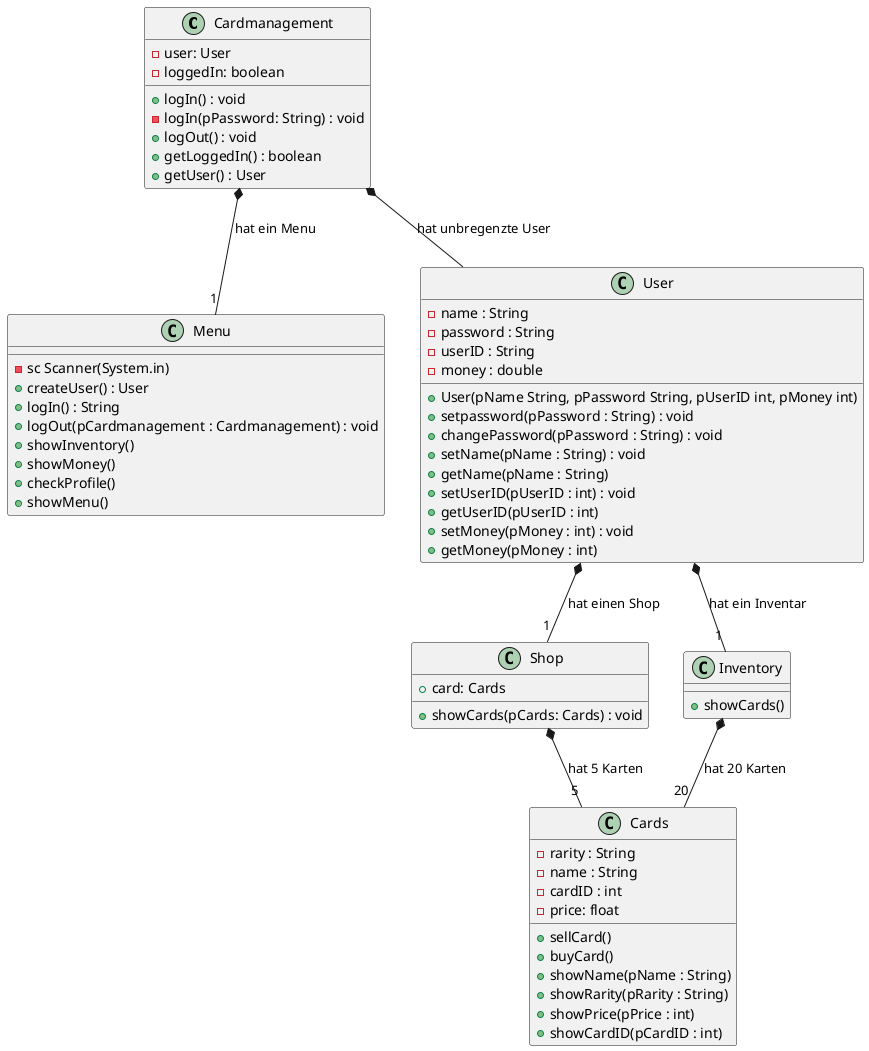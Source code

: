 @startuml Klassendiagramm

class Cardmanagement{
    -user: User
    -loggedIn: boolean
    +logIn() : void
    -logIn(pPassword: String) : void
    +logOut() : void
    +getLoggedIn() : boolean
    +getUser() : User



}



class Menu{
    -sc Scanner(System.in)
    +createUser() : User
    +logIn() : String
    +logOut(pCardmanagement : Cardmanagement) : void
    +showInventory()
    +showMoney()
    +checkProfile()
    +showMenu()


}




class Shop{
    +card: Cards
    +showCards(pCards: Cards) : void

}




class User{
    -name : String
    -password : String
    -userID : String
    -money : double


    + User(pName String, pPassword String, pUserID int, pMoney int)
    +setpassword(pPassword : String) : void
    +changePassword(pPassword : String) : void
    +setName(pName : String) : void 
    +getName(pName : String)  
    +setUserID(pUserID : int) : void
    +getUserID(pUserID : int) 
    +setMoney(pMoney : int) : void
    +getMoney(pMoney : int) 

}




class Cards{
    -rarity : String
    -name : String
    -cardID : int
    -price: float

    +sellCard()
    +buyCard()
    +showName(pName : String)
    +showRarity(pRarity : String)
    +showPrice(pPrice : int)
    +showCardID(pCardID : int)

}



class Inventory{

+showCards()
}
Cardmanagement *-- "1" Menu : hat ein Menu
User *-- "1" Inventory : hat ein Inventar
Cardmanagement *-- User : hat unbregenzte User
User *-- "1" Shop : hat einen Shop
Shop *-- "5" Cards : hat 5 Karten 
Inventory *-- "20" Cards : hat 20 Karten
@enduml